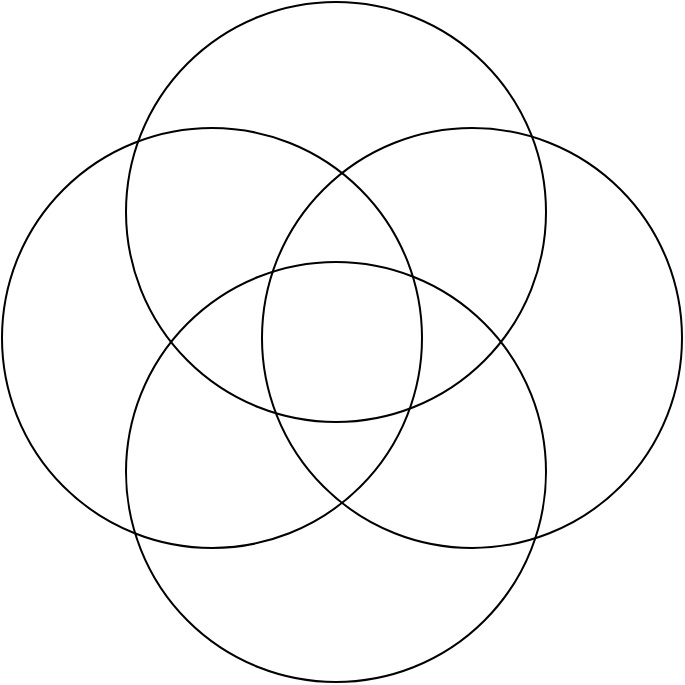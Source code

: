 <mxfile version="21.3.3" type="github">
  <diagram id="3228e29e-7158-1315-38df-8450db1d8a1d" name="Page-1">
    <mxGraphModel dx="661" dy="447" grid="1" gridSize="10" guides="1" tooltips="1" connect="1" arrows="1" fold="1" page="1" pageScale="1" pageWidth="1169" pageHeight="827" background="none" math="0" shadow="0">
      <root>
        <mxCell id="0" />
        <mxCell id="1" parent="0" />
        <mxCell id="_nH7iSPbOxILawq4WreT-21652" value="" style="ellipse;whiteSpace=wrap;html=1;aspect=fixed;fillColor=none;fontSize=9;" vertex="1" parent="1">
          <mxGeometry x="328" y="233" width="210" height="210" as="geometry" />
        </mxCell>
        <mxCell id="_nH7iSPbOxILawq4WreT-21653" value="" style="ellipse;whiteSpace=wrap;html=1;aspect=fixed;fillColor=none;" vertex="1" parent="1">
          <mxGeometry x="458" y="233" width="210" height="210" as="geometry" />
        </mxCell>
        <mxCell id="_nH7iSPbOxILawq4WreT-21654" value="" style="ellipse;whiteSpace=wrap;html=1;aspect=fixed;fillColor=none;fontSize=9;" vertex="1" parent="1">
          <mxGeometry x="390" y="300" width="210" height="210" as="geometry" />
        </mxCell>
        <mxCell id="_nH7iSPbOxILawq4WreT-21655" value="" style="ellipse;whiteSpace=wrap;html=1;aspect=fixed;fillColor=none;fontSize=9;" vertex="1" parent="1">
          <mxGeometry x="390" y="170" width="210" height="210" as="geometry" />
        </mxCell>
      </root>
    </mxGraphModel>
  </diagram>
</mxfile>
